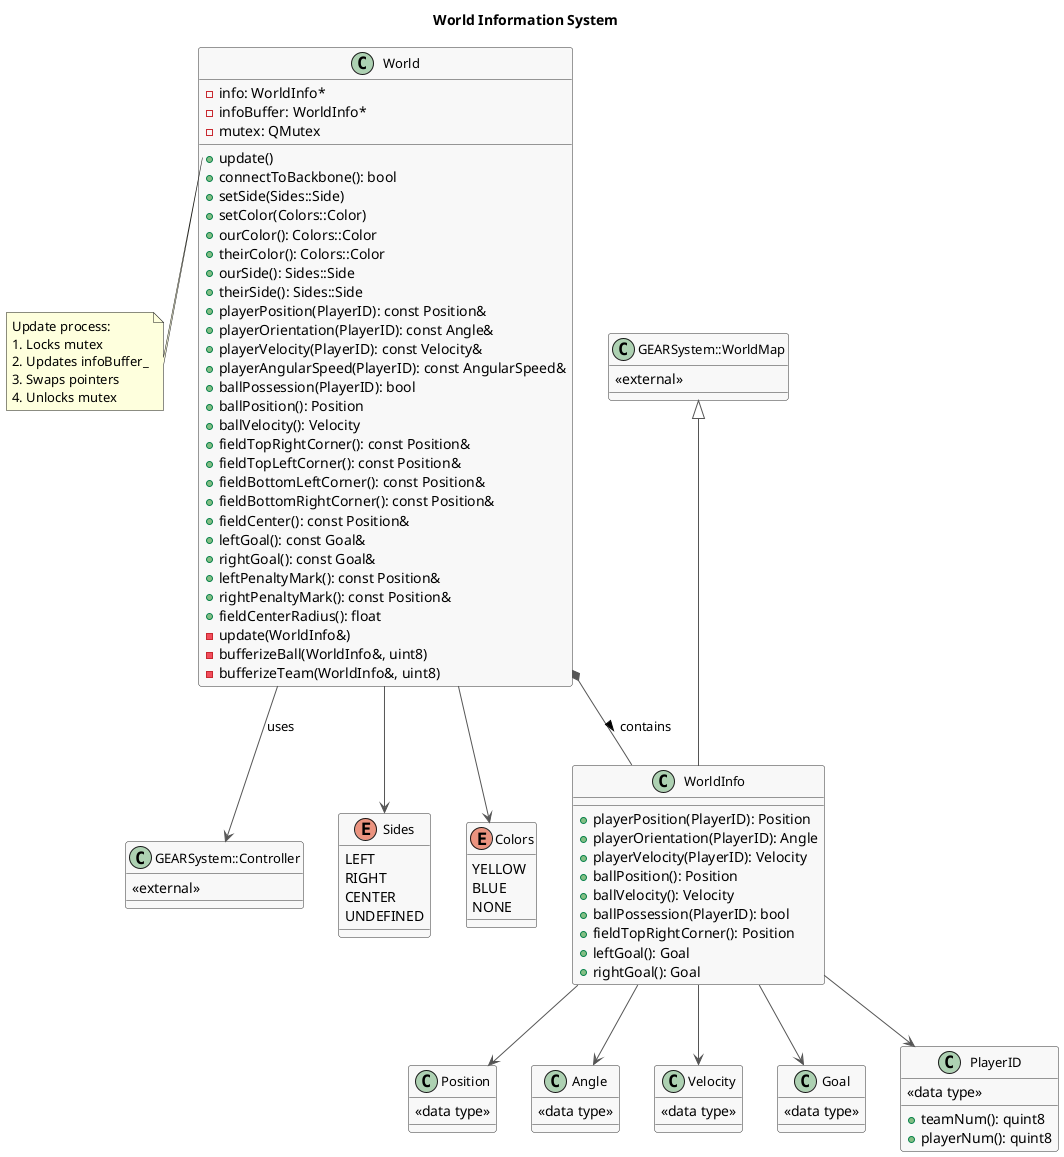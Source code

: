 @startuml world_system
title World Information System
skinparam class {
    BackgroundColor #F8F8F8
    BorderColor #333
    ArrowColor #555
    FontSize 13
}

' Core World Classes
class World {
  + update()
  + connectToBackbone(): bool
  + setSide(Sides::Side)
  + setColor(Colors::Color)
  + ourColor(): Colors::Color
  + theirColor(): Colors::Color
  + ourSide(): Sides::Side
  + theirSide(): Sides::Side
  + playerPosition(PlayerID): const Position&
  + playerOrientation(PlayerID): const Angle&
  + playerVelocity(PlayerID): const Velocity&
  + playerAngularSpeed(PlayerID): const AngularSpeed&
  + ballPossession(PlayerID): bool
  + ballPosition(): Position
  + ballVelocity(): Velocity
  + fieldTopRightCorner(): const Position&
  + fieldTopLeftCorner(): const Position&
  + fieldBottomLeftCorner(): const Position&
  + fieldBottomRightCorner(): const Position&
  + fieldCenter(): const Position&
  + leftGoal(): const Goal&
  + rightGoal(): const Goal&
  + leftPenaltyMark(): const Position&
  + rightPenaltyMark(): const Position&
  + fieldCenterRadius(): float
  - update(WorldInfo&)
  - bufferizeBall(WorldInfo&, uint8)
  - bufferizeTeam(WorldInfo&, uint8)
  - info: WorldInfo*
  - infoBuffer: WorldInfo*
  - mutex: QMutex
}

class WorldInfo {
  + playerPosition(PlayerID): Position
  + playerOrientation(PlayerID): Angle
  + playerVelocity(PlayerID): Velocity
  + ballPosition(): Position
  + ballVelocity(): Velocity
  + ballPossession(PlayerID): bool
  + fieldTopRightCorner(): Position
  + leftGoal(): Goal
  + rightGoal(): Goal
}

' External Systems
class "GEARSystem::WorldMap" as GEARWorldMap {
  <<external>>
}

class "GEARSystem::Controller" as GEARController {
  <<external>>
}

' Data Types
class Position {
  <<data type>>
}

class Angle {
  <<data type>>
}

class Velocity {
  <<data type>>
}

class Goal {
  <<data type>>
}

class PlayerID {
    <<data type>>
    + teamNum(): quint8
    + playerNum(): quint8
}

enum Sides {
  LEFT
  RIGHT
  CENTER
  UNDEFINED
}

enum Colors {
  YELLOW
  BLUE
  NONE
}

' Relationships
GEARWorldMap <|-- WorldInfo
World *-- WorldInfo : contains >
World --> GEARController : uses
World --> Sides
World --> Colors
WorldInfo --> Position
WorldInfo --> Angle
WorldInfo --> Velocity
WorldInfo --> Goal
WorldInfo --> PlayerID

note left of World::update
Update process:
1. Locks mutex
2. Updates infoBuffer_
3. Swaps pointers
4. Unlocks mutex
end note

@enduml